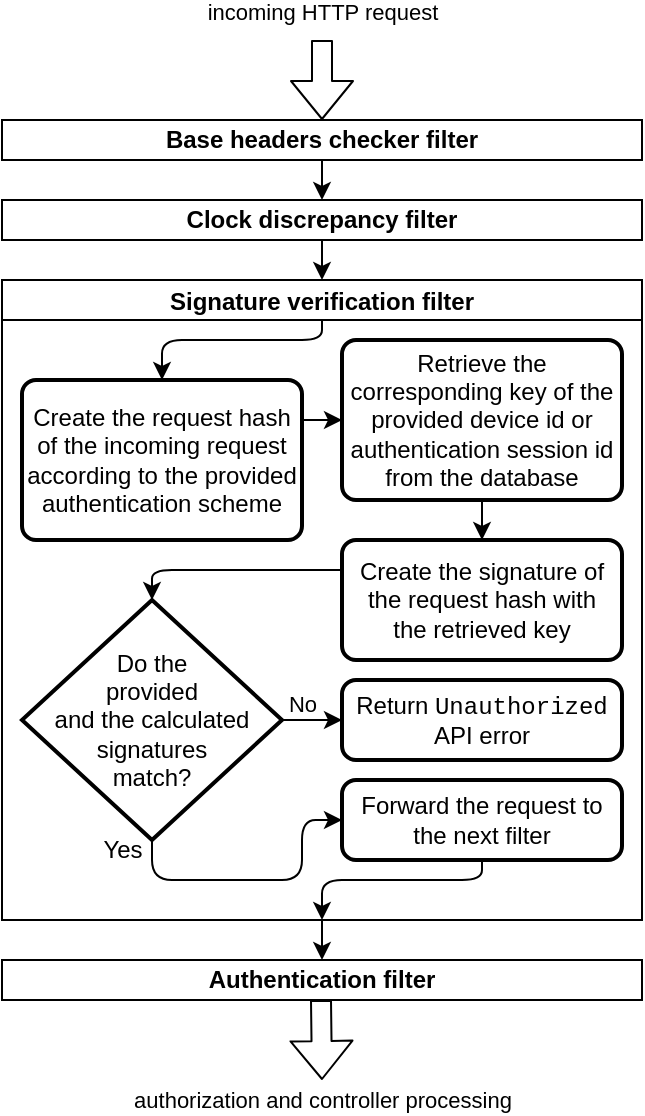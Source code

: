 <mxfile version="13.0.9">
    <diagram id="Sttl8mKHboSlKdve3zSI" name="Page-1">
        <mxGraphModel dx="521" dy="483" grid="1" gridSize="10" guides="1" tooltips="1" connect="1" arrows="1" fold="1" page="1" pageScale="1" pageWidth="827" pageHeight="1169" math="0" shadow="0">
            <root>
                <mxCell id="0"/>
                <mxCell id="1" parent="0"/>
                <mxCell id="61" style="edgeStyle=orthogonalEdgeStyle;rounded=0;orthogonalLoop=1;jettySize=auto;html=1;exitX=0.5;exitY=1;exitDx=0;exitDy=0;entryX=0.5;entryY=0;entryDx=0;entryDy=0;" edge="1" parent="1" source="21" target="23">
                    <mxGeometry relative="1" as="geometry"/>
                </mxCell>
                <mxCell id="21" value="&lt;b&gt;Base headers checker filter&lt;/b&gt;" style="rounded=0;whiteSpace=wrap;html=1;" parent="1" vertex="1">
                    <mxGeometry x="40" y="120" width="320" height="20" as="geometry"/>
                </mxCell>
                <mxCell id="62" style="edgeStyle=orthogonalEdgeStyle;rounded=0;orthogonalLoop=1;jettySize=auto;html=1;exitX=0.5;exitY=1;exitDx=0;exitDy=0;entryX=0.5;entryY=0;entryDx=0;entryDy=0;" edge="1" parent="1" source="23" target="41">
                    <mxGeometry relative="1" as="geometry"/>
                </mxCell>
                <mxCell id="23" value="&lt;b&gt;Clock discrepancy filter&lt;/b&gt;" style="rounded=0;whiteSpace=wrap;html=1;" parent="1" vertex="1">
                    <mxGeometry x="40" y="160" width="320" height="20" as="geometry"/>
                </mxCell>
                <mxCell id="25" value="&lt;b&gt;Authentication filter&lt;/b&gt;" style="rounded=0;whiteSpace=wrap;html=1;" parent="1" vertex="1">
                    <mxGeometry x="40" y="540" width="320" height="20" as="geometry"/>
                </mxCell>
                <mxCell id="18" value="" style="shape=flexArrow;endArrow=classic;html=1;entryX=0.5;entryY=0;entryDx=0;entryDy=0;" parent="1" edge="1">
                    <mxGeometry width="50" height="50" relative="1" as="geometry">
                        <mxPoint x="200" y="80" as="sourcePoint"/>
                        <mxPoint x="200" y="120" as="targetPoint"/>
                    </mxGeometry>
                </mxCell>
                <mxCell id="19" value="incoming HTTP request" style="edgeLabel;html=1;align=center;verticalAlign=middle;resizable=0;points=[];" parent="18" vertex="1" connectable="0">
                    <mxGeometry x="-0.6" y="1" relative="1" as="geometry">
                        <mxPoint x="-1" y="-22" as="offset"/>
                    </mxGeometry>
                </mxCell>
                <mxCell id="39" value="" style="shape=flexArrow;endArrow=classic;html=1;" parent="1" edge="1">
                    <mxGeometry width="50" height="50" relative="1" as="geometry">
                        <mxPoint x="199.5" y="560" as="sourcePoint"/>
                        <mxPoint x="200" y="600" as="targetPoint"/>
                    </mxGeometry>
                </mxCell>
                <mxCell id="40" value="authorization and controller processing" style="edgeLabel;html=1;align=center;verticalAlign=middle;resizable=0;points=[];" parent="39" vertex="1" connectable="0">
                    <mxGeometry x="-0.6" y="1" relative="1" as="geometry">
                        <mxPoint x="-0.6" y="42.01" as="offset"/>
                    </mxGeometry>
                </mxCell>
                <mxCell id="84" style="edgeStyle=orthogonalEdgeStyle;rounded=1;orthogonalLoop=1;jettySize=auto;html=1;exitX=0.5;exitY=1;exitDx=0;exitDy=0;entryX=0.5;entryY=0;entryDx=0;entryDy=0;" edge="1" parent="1" source="41" target="25">
                    <mxGeometry relative="1" as="geometry"/>
                </mxCell>
                <mxCell id="41" value="Signature verification filter" style="swimlane;startSize=20;" parent="1" vertex="1">
                    <mxGeometry x="40" y="200" width="320" height="320" as="geometry"/>
                </mxCell>
                <mxCell id="79" style="edgeStyle=orthogonalEdgeStyle;rounded=1;orthogonalLoop=1;jettySize=auto;html=1;exitX=1;exitY=0.25;exitDx=0;exitDy=0;entryX=0;entryY=0.5;entryDx=0;entryDy=0;" edge="1" parent="41" source="63" target="65">
                    <mxGeometry relative="1" as="geometry"/>
                </mxCell>
                <mxCell id="63" value="Create the request hash&lt;br&gt;of the incoming request according to the provided authentication scheme" style="rounded=1;whiteSpace=wrap;html=1;absoluteArcSize=1;arcSize=14;strokeWidth=2;" vertex="1" parent="41">
                    <mxGeometry x="10" y="50" width="140" height="80" as="geometry"/>
                </mxCell>
                <mxCell id="64" style="edgeStyle=orthogonalEdgeStyle;rounded=1;orthogonalLoop=1;jettySize=auto;html=1;entryX=0.5;entryY=0;entryDx=0;entryDy=0;" edge="1" parent="41" target="63">
                    <mxGeometry relative="1" as="geometry">
                        <mxPoint x="160" y="20" as="sourcePoint"/>
                        <Array as="points">
                            <mxPoint x="160" y="30"/>
                            <mxPoint x="80" y="30"/>
                        </Array>
                    </mxGeometry>
                </mxCell>
                <mxCell id="71" style="edgeStyle=orthogonalEdgeStyle;rounded=1;orthogonalLoop=1;jettySize=auto;html=1;exitX=0.5;exitY=1;exitDx=0;exitDy=0;entryX=0.5;entryY=0;entryDx=0;entryDy=0;" edge="1" parent="41" source="65" target="67">
                    <mxGeometry relative="1" as="geometry"/>
                </mxCell>
                <mxCell id="65" value="Retrieve the corresponding key of the provided device id or authentication session id&lt;br&gt;from the database" style="rounded=1;whiteSpace=wrap;html=1;absoluteArcSize=1;arcSize=14;strokeWidth=2;spacingLeft=2;spacingRight=2;" vertex="1" parent="41">
                    <mxGeometry x="170" y="30" width="140" height="80" as="geometry"/>
                </mxCell>
                <mxCell id="85" style="edgeStyle=orthogonalEdgeStyle;rounded=1;orthogonalLoop=1;jettySize=auto;html=1;exitX=0;exitY=0.25;exitDx=0;exitDy=0;entryX=0.5;entryY=0;entryDx=0;entryDy=0;entryPerimeter=0;" edge="1" parent="41" source="67" target="68">
                    <mxGeometry relative="1" as="geometry">
                        <Array as="points">
                            <mxPoint x="75" y="145"/>
                        </Array>
                    </mxGeometry>
                </mxCell>
                <mxCell id="67" value="Create the signature of the request hash with the retrieved key" style="rounded=1;whiteSpace=wrap;html=1;absoluteArcSize=1;arcSize=14;strokeWidth=2;spacingLeft=2;spacingRight=2;" vertex="1" parent="41">
                    <mxGeometry x="170" y="130" width="140" height="60" as="geometry"/>
                </mxCell>
                <mxCell id="78" style="edgeStyle=orthogonalEdgeStyle;rounded=1;orthogonalLoop=1;jettySize=auto;html=1;exitX=0.5;exitY=1;exitDx=0;exitDy=0;exitPerimeter=0;entryX=0;entryY=0.5;entryDx=0;entryDy=0;" edge="1" parent="41" source="68" target="76">
                    <mxGeometry relative="1" as="geometry">
                        <Array as="points">
                            <mxPoint x="75" y="300"/>
                            <mxPoint x="150" y="300"/>
                            <mxPoint x="150" y="270"/>
                        </Array>
                    </mxGeometry>
                </mxCell>
                <mxCell id="80" style="edgeStyle=orthogonalEdgeStyle;rounded=1;orthogonalLoop=1;jettySize=auto;html=1;exitX=1;exitY=0.5;exitDx=0;exitDy=0;exitPerimeter=0;entryX=0;entryY=0.5;entryDx=0;entryDy=0;" edge="1" parent="41" source="68" target="74">
                    <mxGeometry relative="1" as="geometry"/>
                </mxCell>
                <mxCell id="82" value="No" style="edgeLabel;html=1;align=center;verticalAlign=middle;resizable=0;points=[];" vertex="1" connectable="0" parent="80">
                    <mxGeometry x="-0.678" y="-2" relative="1" as="geometry">
                        <mxPoint x="5" y="-10" as="offset"/>
                    </mxGeometry>
                </mxCell>
                <mxCell id="68" value="Do the&lt;br&gt;provided&lt;br&gt;and the calculated signatures&lt;br&gt;match?" style="strokeWidth=2;html=1;shape=mxgraph.flowchart.decision;whiteSpace=wrap;" vertex="1" parent="41">
                    <mxGeometry x="10" y="160" width="130" height="120" as="geometry"/>
                </mxCell>
                <mxCell id="74" value="Return &lt;font face=&quot;Courier New&quot;&gt;Unauthorized&lt;/font&gt; API error" style="rounded=1;whiteSpace=wrap;html=1;absoluteArcSize=1;arcSize=14;strokeWidth=2;" vertex="1" parent="41">
                    <mxGeometry x="170" y="200" width="140" height="40" as="geometry"/>
                </mxCell>
                <mxCell id="81" style="edgeStyle=orthogonalEdgeStyle;rounded=1;orthogonalLoop=1;jettySize=auto;html=1;exitX=0.5;exitY=1;exitDx=0;exitDy=0;entryX=0.5;entryY=1;entryDx=0;entryDy=0;" edge="1" parent="41" source="76" target="41">
                    <mxGeometry relative="1" as="geometry">
                        <Array as="points">
                            <mxPoint x="240" y="300"/>
                            <mxPoint x="160" y="300"/>
                        </Array>
                    </mxGeometry>
                </mxCell>
                <mxCell id="76" value="Forward the request to the next filter" style="rounded=1;whiteSpace=wrap;html=1;absoluteArcSize=1;arcSize=14;strokeWidth=2;" vertex="1" parent="41">
                    <mxGeometry x="170" y="250" width="140" height="40" as="geometry"/>
                </mxCell>
                <mxCell id="83" value="Yes" style="text;html=1;align=center;verticalAlign=middle;resizable=0;points=[];autosize=1;" vertex="1" parent="41">
                    <mxGeometry x="40" y="275" width="40" height="20" as="geometry"/>
                </mxCell>
            </root>
        </mxGraphModel>
    </diagram>
</mxfile>
